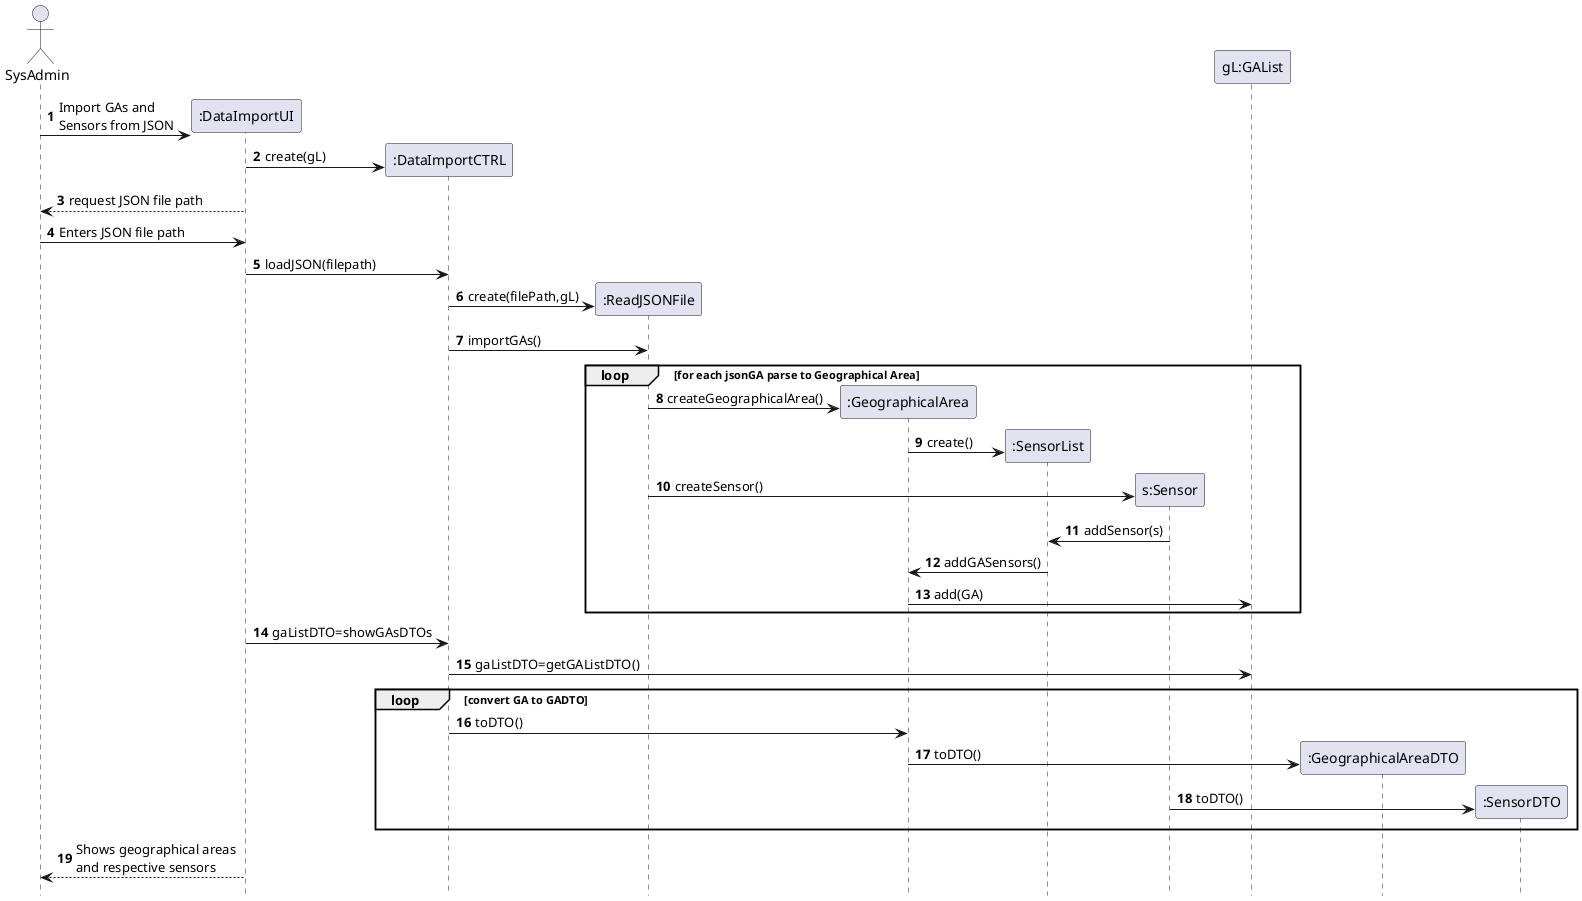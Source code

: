 @startuml
autonumber
hidefootbox
actor SysAdmin
create ":DataImportUI"
SysAdmin -> ":DataImportUI": Import GAs and \nSensors from JSON
create ":DataImportCTRL"
":DataImportUI" -> ":DataImportCTRL": create(gL)
SysAdmin <-- ":DataImportUI": request JSON file path
SysAdmin -> ":DataImportUI": Enters JSON file path
":DataImportUI" -> ":DataImportCTRL": loadJSON(filepath)
create ":ReadJSONFile"
":DataImportCTRL"->":ReadJSONFile": create(filePath,gL)
":DataImportCTRL" -> ":ReadJSONFile": importGAs()
loop for each jsonGA parse to Geographical Area
create ":GeographicalArea"

":ReadJSONFile" -> ":GeographicalArea": createGeographicalArea()
create ":SensorList"
":GeographicalArea" -> ":SensorList": create()
create "s:Sensor"
	     ":ReadJSONFile" ->"s:Sensor": createSensor()
	    "s:Sensor"->":SensorList": addSensor(s)
	    ":SensorList"->":GeographicalArea":addGASensors()
	    ":GeographicalArea"->"gL:GAList": add(GA)
end
":DataImportCTRL"<-":DataImportUI":gaListDTO=showGAsDTOs
":DataImportCTRL"->"gL:GAList": gaListDTO=getGAListDTO()
loop convert GA to GADTO
":DataImportCTRL"->":GeographicalArea": toDTO()
create ":GeographicalAreaDTO"
":GeographicalArea"->":GeographicalAreaDTO": toDTO()
create ":SensorDTO"
"s:Sensor"->":SensorDTO": toDTO()

end

SysAdmin<--":DataImportUI": Shows geographical areas \nand respective sensors
@enduml